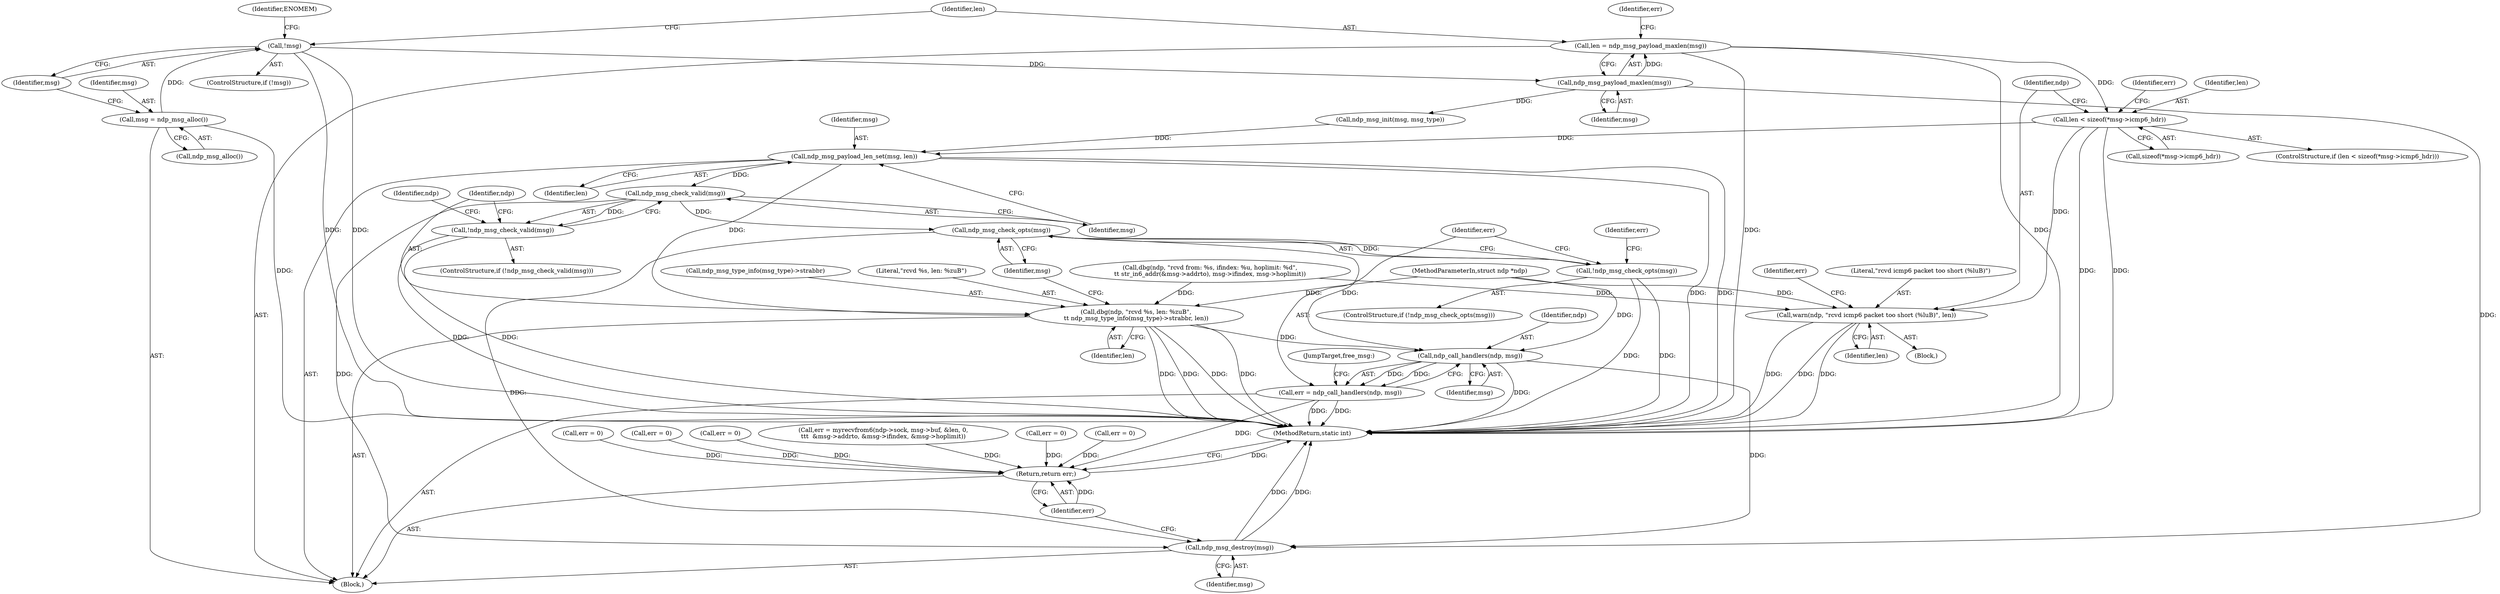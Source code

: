 digraph "0_libndp_a4892df306e0532487f1634ba6d4c6d4bb381c7f_1@API" {
"1000183" [label="(Call,len < sizeof(*msg->icmp6_hdr))"];
"1000116" [label="(Call,len = ndp_msg_payload_maxlen(msg))"];
"1000118" [label="(Call,ndp_msg_payload_maxlen(msg))"];
"1000111" [label="(Call,!msg)"];
"1000107" [label="(Call,msg = ndp_msg_alloc())"];
"1000191" [label="(Call,warn(ndp, \"rcvd icmp6 packet too short (%luB)\", len))"];
"1000219" [label="(Call,ndp_msg_payload_len_set(msg, len))"];
"1000224" [label="(Call,ndp_msg_check_valid(msg))"];
"1000223" [label="(Call,!ndp_msg_check_valid(msg))"];
"1000244" [label="(Call,ndp_msg_check_opts(msg))"];
"1000243" [label="(Call,!ndp_msg_check_opts(msg))"];
"1000253" [label="(Call,ndp_call_handlers(ndp, msg))"];
"1000251" [label="(Call,err = ndp_call_handlers(ndp, msg))"];
"1000259" [label="(Return,return err;)"];
"1000257" [label="(Call,ndp_msg_destroy(msg))"];
"1000234" [label="(Call,dbg(ndp, \"rcvd %s, len: %zuB\",\n\t\t ndp_msg_type_info(msg_type)->strabbr, len))"];
"1000112" [label="(Identifier,msg)"];
"1000178" [label="(Call,err = 0)"];
"1000219" [label="(Call,ndp_msg_payload_len_set(msg, len))"];
"1000195" [label="(Call,err = 0)"];
"1000251" [label="(Call,err = ndp_call_handlers(ndp, msg))"];
"1000216" [label="(Call,ndp_msg_init(msg, msg_type))"];
"1000115" [label="(Identifier,ENOMEM)"];
"1000261" [label="(MethodReturn,static int)"];
"1000191" [label="(Call,warn(ndp, \"rcvd icmp6 packet too short (%luB)\", len))"];
"1000200" [label="(Identifier,err)"];
"1000108" [label="(Identifier,msg)"];
"1000230" [label="(Call,err = 0)"];
"1000116" [label="(Call,len = ndp_msg_payload_maxlen(msg))"];
"1000222" [label="(ControlStructure,if (!ndp_msg_check_valid(msg)))"];
"1000228" [label="(Identifier,ndp)"];
"1000182" [label="(ControlStructure,if (len < sizeof(*msg->icmp6_hdr)))"];
"1000119" [label="(Identifier,msg)"];
"1000221" [label="(Identifier,len)"];
"1000224" [label="(Call,ndp_msg_check_valid(msg))"];
"1000258" [label="(Identifier,msg)"];
"1000196" [label="(Identifier,err)"];
"1000212" [label="(Call,err = 0)"];
"1000260" [label="(Identifier,err)"];
"1000192" [label="(Identifier,ndp)"];
"1000117" [label="(Identifier,len)"];
"1000121" [label="(Identifier,err)"];
"1000184" [label="(Identifier,len)"];
"1000194" [label="(Identifier,len)"];
"1000110" [label="(ControlStructure,if (!msg))"];
"1000255" [label="(Identifier,msg)"];
"1000254" [label="(Identifier,ndp)"];
"1000247" [label="(Call,err = 0)"];
"1000183" [label="(Call,len < sizeof(*msg->icmp6_hdr))"];
"1000220" [label="(Identifier,msg)"];
"1000234" [label="(Call,dbg(ndp, \"rcvd %s, len: %zuB\",\n\t\t ndp_msg_type_info(msg_type)->strabbr, len))"];
"1000111" [label="(Call,!msg)"];
"1000245" [label="(Identifier,msg)"];
"1000237" [label="(Call,ndp_msg_type_info(msg_type)->strabbr)"];
"1000120" [label="(Call,err = myrecvfrom6(ndp->sock, msg->buf, &len, 0,\n\t\t\t  &msg->addrto, &msg->ifindex, &msg->hoplimit))"];
"1000244" [label="(Call,ndp_msg_check_opts(msg))"];
"1000225" [label="(Identifier,msg)"];
"1000190" [label="(Block,)"];
"1000223" [label="(Call,!ndp_msg_check_valid(msg))"];
"1000185" [label="(Call,sizeof(*msg->icmp6_hdr))"];
"1000101" [label="(MethodParameterIn,struct ndp *ndp)"];
"1000257" [label="(Call,ndp_msg_destroy(msg))"];
"1000102" [label="(Block,)"];
"1000235" [label="(Identifier,ndp)"];
"1000243" [label="(Call,!ndp_msg_check_opts(msg))"];
"1000253" [label="(Call,ndp_call_handlers(ndp, msg))"];
"1000242" [label="(ControlStructure,if (!ndp_msg_check_opts(msg)))"];
"1000236" [label="(Literal,\"rcvd %s, len: %zuB\")"];
"1000241" [label="(Identifier,len)"];
"1000256" [label="(JumpTarget,free_msg:)"];
"1000259" [label="(Return,return err;)"];
"1000109" [label="(Call,ndp_msg_alloc())"];
"1000193" [label="(Literal,\"rcvd icmp6 packet too short (%luB)\")"];
"1000107" [label="(Call,msg = ndp_msg_alloc())"];
"1000151" [label="(Call,dbg(ndp, \"rcvd from: %s, ifindex: %u, hoplimit: %d\",\n\t\t str_in6_addr(&msg->addrto), msg->ifindex, msg->hoplimit))"];
"1000252" [label="(Identifier,err)"];
"1000118" [label="(Call,ndp_msg_payload_maxlen(msg))"];
"1000248" [label="(Identifier,err)"];
"1000183" -> "1000182"  [label="AST: "];
"1000183" -> "1000185"  [label="CFG: "];
"1000184" -> "1000183"  [label="AST: "];
"1000185" -> "1000183"  [label="AST: "];
"1000192" -> "1000183"  [label="CFG: "];
"1000200" -> "1000183"  [label="CFG: "];
"1000183" -> "1000261"  [label="DDG: "];
"1000183" -> "1000261"  [label="DDG: "];
"1000116" -> "1000183"  [label="DDG: "];
"1000183" -> "1000191"  [label="DDG: "];
"1000183" -> "1000219"  [label="DDG: "];
"1000116" -> "1000102"  [label="AST: "];
"1000116" -> "1000118"  [label="CFG: "];
"1000117" -> "1000116"  [label="AST: "];
"1000118" -> "1000116"  [label="AST: "];
"1000121" -> "1000116"  [label="CFG: "];
"1000116" -> "1000261"  [label="DDG: "];
"1000116" -> "1000261"  [label="DDG: "];
"1000118" -> "1000116"  [label="DDG: "];
"1000118" -> "1000119"  [label="CFG: "];
"1000119" -> "1000118"  [label="AST: "];
"1000111" -> "1000118"  [label="DDG: "];
"1000118" -> "1000216"  [label="DDG: "];
"1000118" -> "1000257"  [label="DDG: "];
"1000111" -> "1000110"  [label="AST: "];
"1000111" -> "1000112"  [label="CFG: "];
"1000112" -> "1000111"  [label="AST: "];
"1000115" -> "1000111"  [label="CFG: "];
"1000117" -> "1000111"  [label="CFG: "];
"1000111" -> "1000261"  [label="DDG: "];
"1000111" -> "1000261"  [label="DDG: "];
"1000107" -> "1000111"  [label="DDG: "];
"1000107" -> "1000102"  [label="AST: "];
"1000107" -> "1000109"  [label="CFG: "];
"1000108" -> "1000107"  [label="AST: "];
"1000109" -> "1000107"  [label="AST: "];
"1000112" -> "1000107"  [label="CFG: "];
"1000107" -> "1000261"  [label="DDG: "];
"1000191" -> "1000190"  [label="AST: "];
"1000191" -> "1000194"  [label="CFG: "];
"1000192" -> "1000191"  [label="AST: "];
"1000193" -> "1000191"  [label="AST: "];
"1000194" -> "1000191"  [label="AST: "];
"1000196" -> "1000191"  [label="CFG: "];
"1000191" -> "1000261"  [label="DDG: "];
"1000191" -> "1000261"  [label="DDG: "];
"1000191" -> "1000261"  [label="DDG: "];
"1000151" -> "1000191"  [label="DDG: "];
"1000101" -> "1000191"  [label="DDG: "];
"1000219" -> "1000102"  [label="AST: "];
"1000219" -> "1000221"  [label="CFG: "];
"1000220" -> "1000219"  [label="AST: "];
"1000221" -> "1000219"  [label="AST: "];
"1000225" -> "1000219"  [label="CFG: "];
"1000219" -> "1000261"  [label="DDG: "];
"1000219" -> "1000261"  [label="DDG: "];
"1000216" -> "1000219"  [label="DDG: "];
"1000219" -> "1000224"  [label="DDG: "];
"1000219" -> "1000234"  [label="DDG: "];
"1000224" -> "1000223"  [label="AST: "];
"1000224" -> "1000225"  [label="CFG: "];
"1000225" -> "1000224"  [label="AST: "];
"1000223" -> "1000224"  [label="CFG: "];
"1000224" -> "1000223"  [label="DDG: "];
"1000224" -> "1000244"  [label="DDG: "];
"1000224" -> "1000257"  [label="DDG: "];
"1000223" -> "1000222"  [label="AST: "];
"1000228" -> "1000223"  [label="CFG: "];
"1000235" -> "1000223"  [label="CFG: "];
"1000223" -> "1000261"  [label="DDG: "];
"1000223" -> "1000261"  [label="DDG: "];
"1000244" -> "1000243"  [label="AST: "];
"1000244" -> "1000245"  [label="CFG: "];
"1000245" -> "1000244"  [label="AST: "];
"1000243" -> "1000244"  [label="CFG: "];
"1000244" -> "1000243"  [label="DDG: "];
"1000244" -> "1000253"  [label="DDG: "];
"1000244" -> "1000257"  [label="DDG: "];
"1000243" -> "1000242"  [label="AST: "];
"1000248" -> "1000243"  [label="CFG: "];
"1000252" -> "1000243"  [label="CFG: "];
"1000243" -> "1000261"  [label="DDG: "];
"1000243" -> "1000261"  [label="DDG: "];
"1000253" -> "1000251"  [label="AST: "];
"1000253" -> "1000255"  [label="CFG: "];
"1000254" -> "1000253"  [label="AST: "];
"1000255" -> "1000253"  [label="AST: "];
"1000251" -> "1000253"  [label="CFG: "];
"1000253" -> "1000261"  [label="DDG: "];
"1000253" -> "1000251"  [label="DDG: "];
"1000253" -> "1000251"  [label="DDG: "];
"1000234" -> "1000253"  [label="DDG: "];
"1000101" -> "1000253"  [label="DDG: "];
"1000253" -> "1000257"  [label="DDG: "];
"1000251" -> "1000102"  [label="AST: "];
"1000252" -> "1000251"  [label="AST: "];
"1000256" -> "1000251"  [label="CFG: "];
"1000251" -> "1000261"  [label="DDG: "];
"1000251" -> "1000261"  [label="DDG: "];
"1000251" -> "1000259"  [label="DDG: "];
"1000259" -> "1000102"  [label="AST: "];
"1000259" -> "1000260"  [label="CFG: "];
"1000260" -> "1000259"  [label="AST: "];
"1000261" -> "1000259"  [label="CFG: "];
"1000259" -> "1000261"  [label="DDG: "];
"1000260" -> "1000259"  [label="DDG: "];
"1000247" -> "1000259"  [label="DDG: "];
"1000178" -> "1000259"  [label="DDG: "];
"1000120" -> "1000259"  [label="DDG: "];
"1000230" -> "1000259"  [label="DDG: "];
"1000212" -> "1000259"  [label="DDG: "];
"1000195" -> "1000259"  [label="DDG: "];
"1000257" -> "1000102"  [label="AST: "];
"1000257" -> "1000258"  [label="CFG: "];
"1000258" -> "1000257"  [label="AST: "];
"1000260" -> "1000257"  [label="CFG: "];
"1000257" -> "1000261"  [label="DDG: "];
"1000257" -> "1000261"  [label="DDG: "];
"1000234" -> "1000102"  [label="AST: "];
"1000234" -> "1000241"  [label="CFG: "];
"1000235" -> "1000234"  [label="AST: "];
"1000236" -> "1000234"  [label="AST: "];
"1000237" -> "1000234"  [label="AST: "];
"1000241" -> "1000234"  [label="AST: "];
"1000245" -> "1000234"  [label="CFG: "];
"1000234" -> "1000261"  [label="DDG: "];
"1000234" -> "1000261"  [label="DDG: "];
"1000234" -> "1000261"  [label="DDG: "];
"1000234" -> "1000261"  [label="DDG: "];
"1000151" -> "1000234"  [label="DDG: "];
"1000101" -> "1000234"  [label="DDG: "];
}
